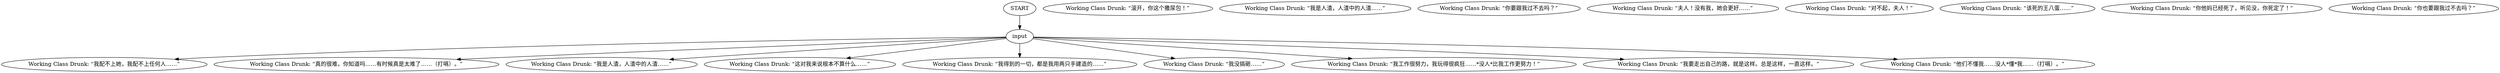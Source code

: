 # PLAZA / WORKING CLASS DRUNK barks
# Barks from a working class man with a drinking problem. Triggers an authority orb if you've met the working class woman.
# ==================================================
digraph G {
	  0 [label="START"];
	  1 [label="input"];
	  2 [label="Working Class Drunk: “滚开，你这个撒尿包！”"];
	  3 [label="Working Class Drunk: “我是人渣，人渣中的人渣……”"];
	  4 [label="Working Class Drunk: “我配不上她，我配不上任何人……”"];
	  6 [label="Working Class Drunk: “真的很难，你知道吗……有时候真是太难了……（打嗝）。”"];
	  7 [label="Working Class Drunk: “我是人渣，人渣中的人渣……”"];
	  8 [label="Working Class Drunk: “你要跟我过不去吗？”"];
	  9 [label="Working Class Drunk: “夫人！没有我，她会更好……”"];
	  10 [label="Working Class Drunk: “对不起，夫人！”"];
	  11 [label="Working Class Drunk: “该死的王八蛋……”"];
	  12 [label="Working Class Drunk: “你他妈已经死了，听见没，你死定了！”"];
	  13 [label="Working Class Drunk: “这对我来说根本不算什么……”"];
	  14 [label="Working Class Drunk: “我得到的一切，都是我用两只手建造的……”"];
	  15 [label="Working Class Drunk: “我没搞砸……”"];
	  16 [label="Working Class Drunk: “我工作很努力，我玩得很疯狂……*没人*比我工作更努力！”"];
	  17 [label="Working Class Drunk: “你也要跟我过不去吗？”"];
	  18 [label="Working Class Drunk: “我要走出自己的路，就是这样。总是这样，一直这样。”"];
	  19 [label="Working Class Drunk: “他们不懂我……没人*懂*我……（打嗝）。”"];
	  0 -> 1
	  1 -> 4
	  1 -> 6
	  1 -> 7
	  1 -> 13
	  1 -> 14
	  1 -> 15
	  1 -> 16
	  1 -> 18
	  1 -> 19
}

